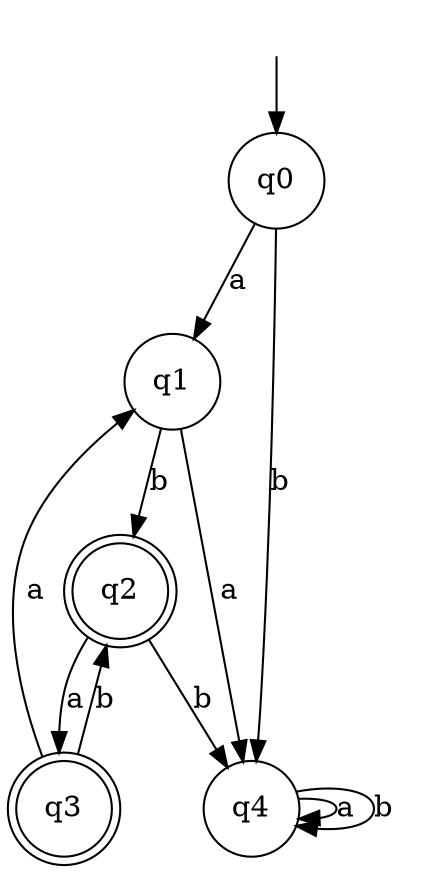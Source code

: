 digraph{ { node[style = invis, shape = none, label = " ", width = 0, height = 0] SSS } node [shape = doublecircle]; q2  q3 ;  node [shape = circle]; SSS-> q0 q0 -> q1 [ label = "a" ]; q0 -> q4 [ label = "b" ]; q1 -> q4 [ label = "a" ]; q1 -> q2 [ label = "b" ]; q2 -> q3 [ label = "a" ]; q2 -> q4 [ label = "b" ]; q3 -> q1 [ label = "a" ]; q3 -> q2 [ label = "b" ]; q4 -> q4 [ label = "a" ]; q4 -> q4 [ label = "b" ]; }